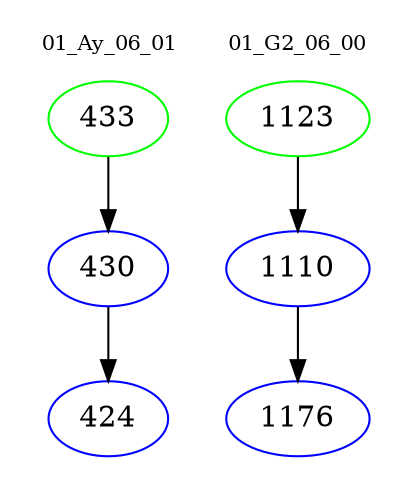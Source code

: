 digraph{
subgraph cluster_0 {
color = white
label = "01_Ay_06_01";
fontsize=10;
T0_433 [label="433", color="green"]
T0_433 -> T0_430 [color="black"]
T0_430 [label="430", color="blue"]
T0_430 -> T0_424 [color="black"]
T0_424 [label="424", color="blue"]
}
subgraph cluster_1 {
color = white
label = "01_G2_06_00";
fontsize=10;
T1_1123 [label="1123", color="green"]
T1_1123 -> T1_1110 [color="black"]
T1_1110 [label="1110", color="blue"]
T1_1110 -> T1_1176 [color="black"]
T1_1176 [label="1176", color="blue"]
}
}
